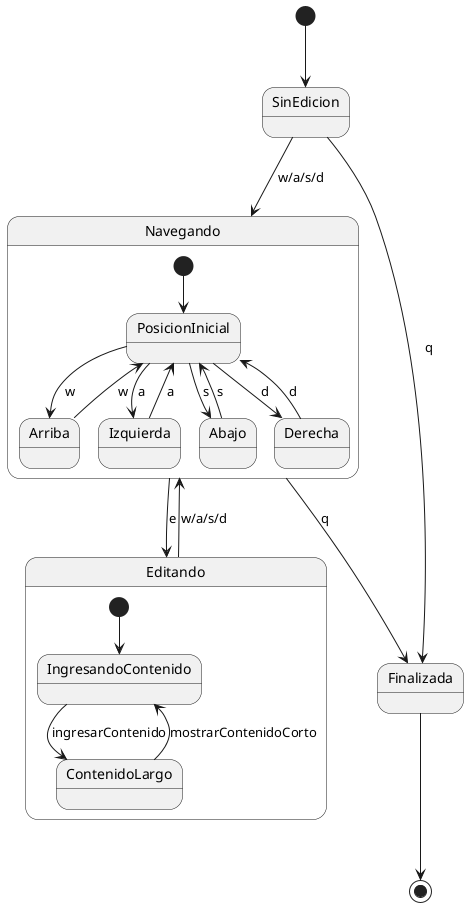 @@startuml

  [*] --> SinEdicion

  SinEdicion --> Navegando : w/a/s/d

  state Navegando {
    [*] --> PosicionInicial
    PosicionInicial --> Arriba : w
    PosicionInicial --> Izquierda : a
    PosicionInicial --> Abajo : s
    PosicionInicial --> Derecha : d
    Arriba --> PosicionInicial : w
    Izquierda --> PosicionInicial : a
    Abajo --> PosicionInicial : s
    Derecha --> PosicionInicial : d
  }

  Navegando --> Editando : e

  state Editando {
    [*] --> IngresandoContenido
    IngresandoContenido --> ContenidoLargo : ingresarContenido
    ContenidoLargo --> IngresandoContenido : mostrarContenidoCorto
   
  }

  Editando --> Navegando : w/a/s/d
  Navegando --> Finalizada : q
  SinEdicion --> Finalizada : q

  Finalizada --> [*]

@@enduml
